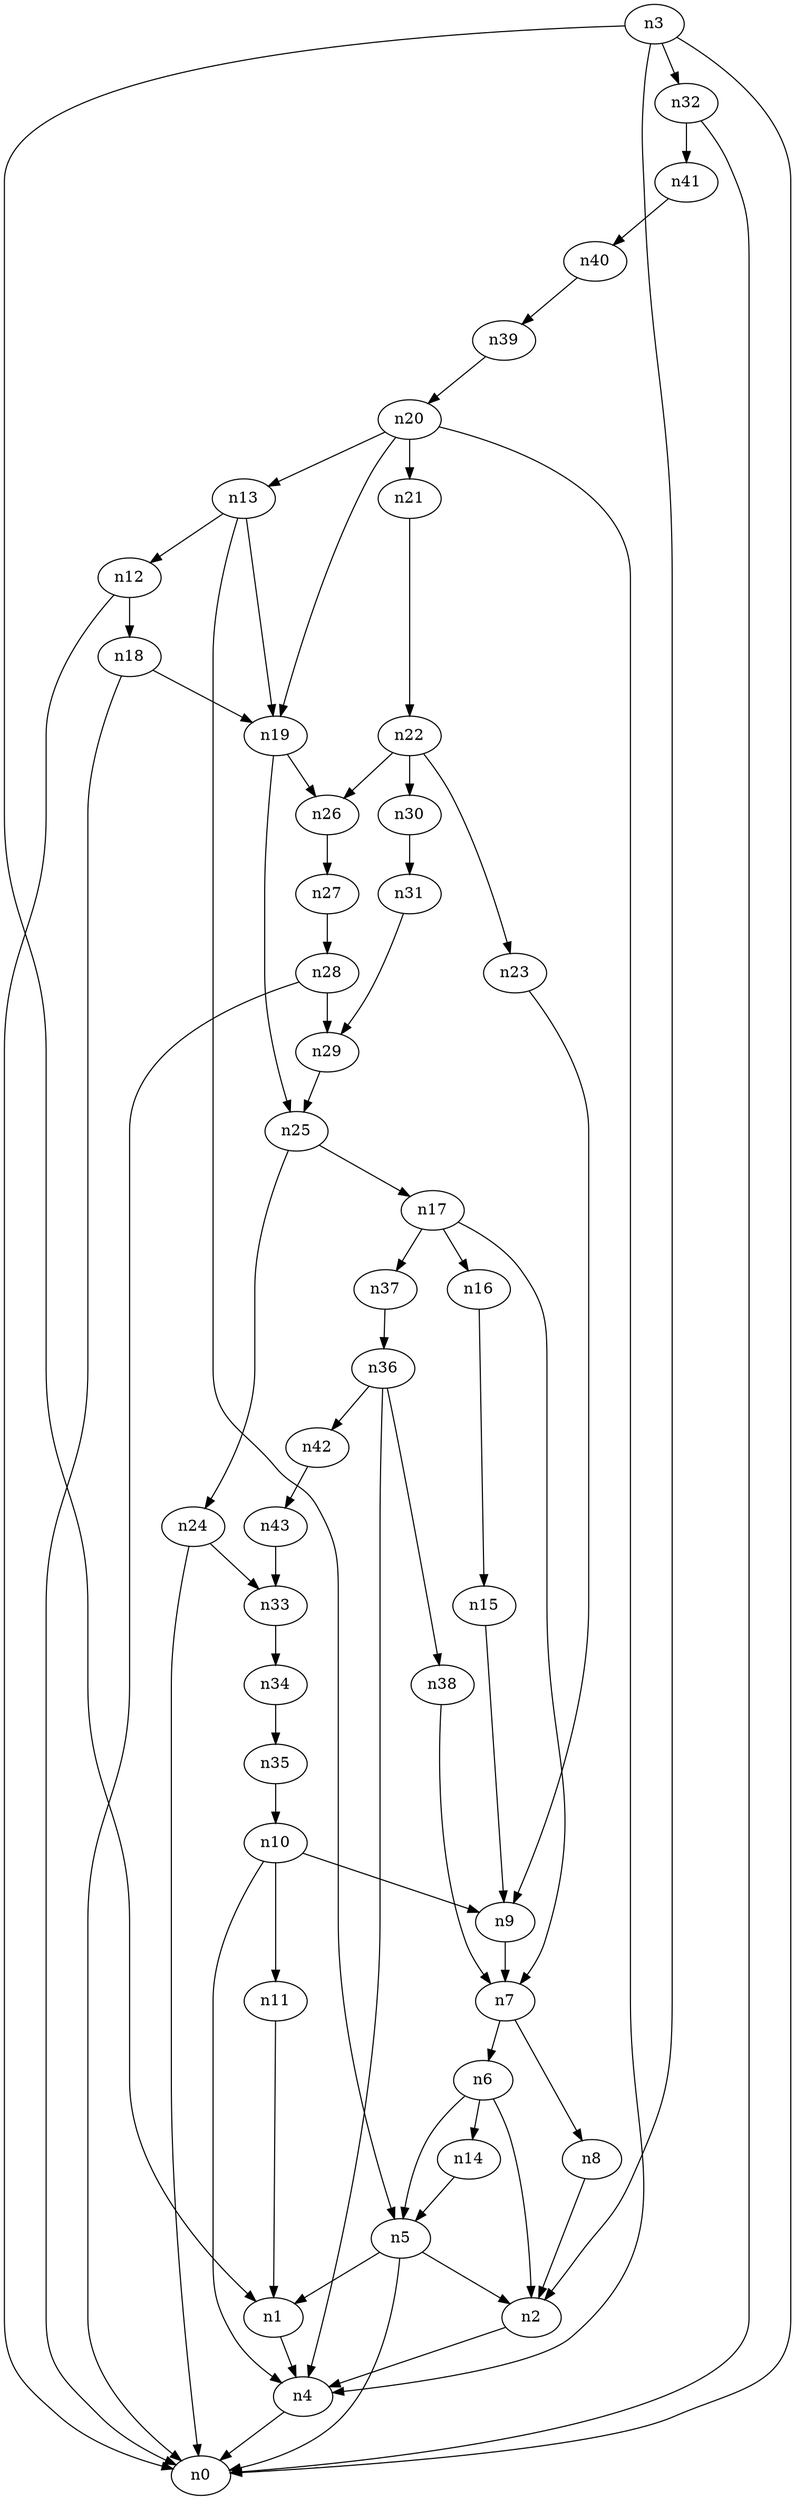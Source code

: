 digraph G {
	n1 -> n4	 [_graphml_id=e4];
	n2 -> n4	 [_graphml_id=e7];
	n3 -> n0	 [_graphml_id=e0];
	n3 -> n1	 [_graphml_id=e3];
	n3 -> n2	 [_graphml_id=e6];
	n3 -> n32	 [_graphml_id=e51];
	n4 -> n0	 [_graphml_id=e1];
	n5 -> n0	 [_graphml_id=e2];
	n5 -> n1	 [_graphml_id=e5];
	n5 -> n2	 [_graphml_id=e8];
	n6 -> n2	 [_graphml_id=e13];
	n6 -> n5	 [_graphml_id=e9];
	n6 -> n14	 [_graphml_id=e22];
	n7 -> n6	 [_graphml_id=e10];
	n7 -> n8	 [_graphml_id=e11];
	n8 -> n2	 [_graphml_id=e12];
	n9 -> n7	 [_graphml_id=e14];
	n10 -> n4	 [_graphml_id=e23];
	n10 -> n9	 [_graphml_id=e15];
	n10 -> n11	 [_graphml_id=e16];
	n11 -> n1	 [_graphml_id=e17];
	n12 -> n0	 [_graphml_id=e18];
	n12 -> n18	 [_graphml_id=e43];
	n13 -> n5	 [_graphml_id=e20];
	n13 -> n12	 [_graphml_id=e19];
	n13 -> n19	 [_graphml_id=e30];
	n14 -> n5	 [_graphml_id=e21];
	n15 -> n9	 [_graphml_id=e24];
	n16 -> n15	 [_graphml_id=e25];
	n17 -> n7	 [_graphml_id=e27];
	n17 -> n16	 [_graphml_id=e26];
	n17 -> n37	 [_graphml_id=e60];
	n18 -> n0	 [_graphml_id=e28];
	n18 -> n19	 [_graphml_id=e29];
	n19 -> n25	 [_graphml_id=e63];
	n19 -> n26	 [_graphml_id=e41];
	n20 -> n4	 [_graphml_id=e32];
	n20 -> n13	 [_graphml_id=e33];
	n20 -> n19	 [_graphml_id=e31];
	n20 -> n21	 [_graphml_id=e34];
	n21 -> n22	 [_graphml_id=e35];
	n22 -> n23	 [_graphml_id=e36];
	n22 -> n26	 [_graphml_id=e42];
	n22 -> n30	 [_graphml_id=e48];
	n23 -> n9	 [_graphml_id=e37];
	n24 -> n0	 [_graphml_id=e38];
	n24 -> n33	 [_graphml_id=e54];
	n25 -> n17	 [_graphml_id=e40];
	n25 -> n24	 [_graphml_id=e39];
	n26 -> n27	 [_graphml_id=e44];
	n27 -> n28	 [_graphml_id=e45];
	n28 -> n0	 [_graphml_id=e53];
	n28 -> n29	 [_graphml_id=e46];
	n29 -> n25	 [_graphml_id=e47];
	n30 -> n31	 [_graphml_id=e49];
	n31 -> n29	 [_graphml_id=e50];
	n32 -> n0	 [_graphml_id=e52];
	n32 -> n41	 [_graphml_id=e67];
	n33 -> n34	 [_graphml_id=e55];
	n34 -> n35	 [_graphml_id=e56];
	n35 -> n10	 [_graphml_id=e57];
	n36 -> n4	 [_graphml_id=e58];
	n36 -> n38	 [_graphml_id=e62];
	n36 -> n42	 [_graphml_id=e68];
	n37 -> n36	 [_graphml_id=e59];
	n38 -> n7	 [_graphml_id=e61];
	n39 -> n20	 [_graphml_id=e64];
	n40 -> n39	 [_graphml_id=e65];
	n41 -> n40	 [_graphml_id=e66];
	n42 -> n43	 [_graphml_id=e69];
	n43 -> n33	 [_graphml_id=e70];
}
